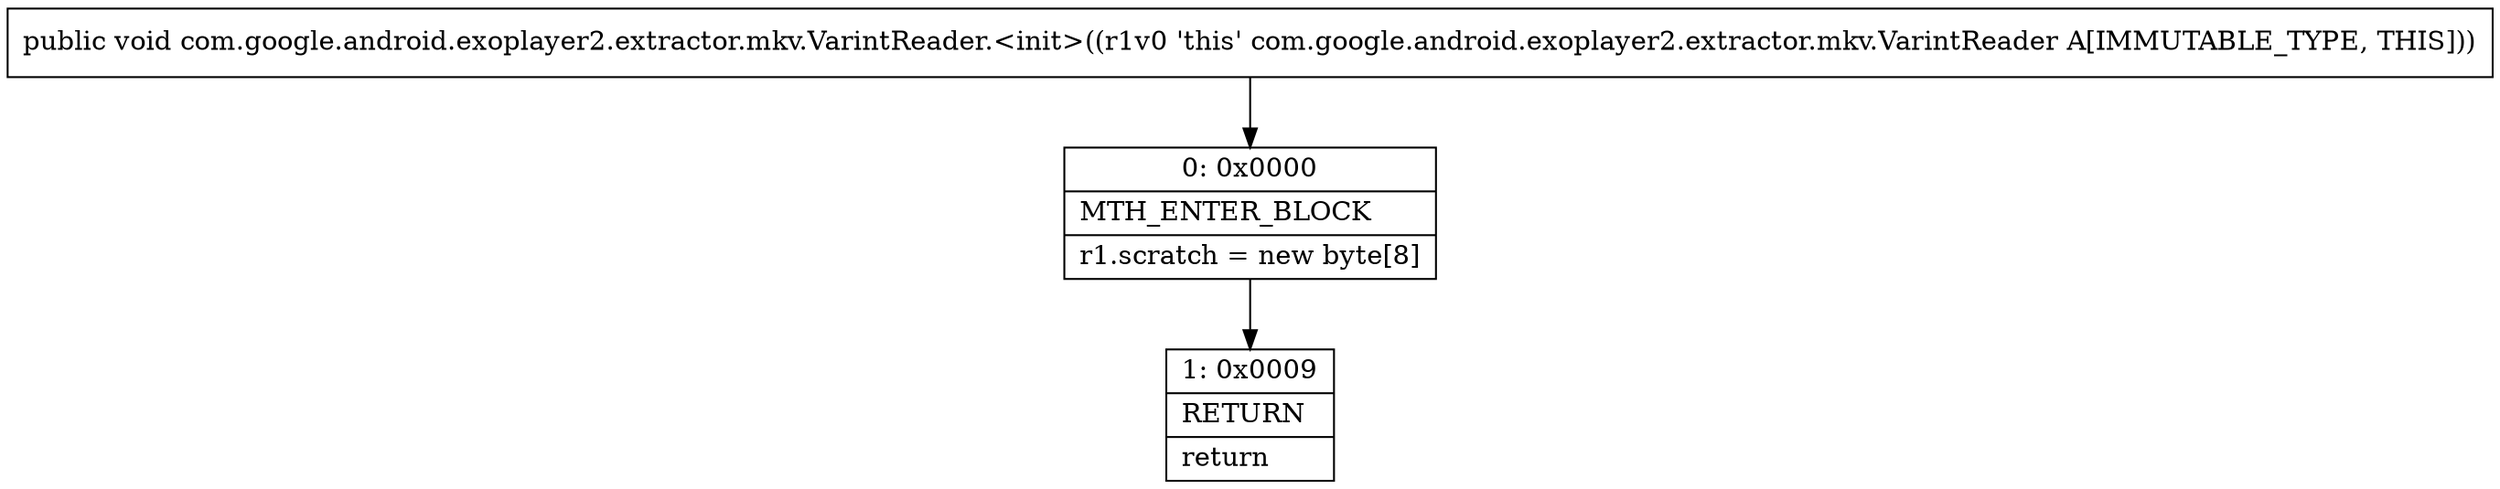 digraph "CFG forcom.google.android.exoplayer2.extractor.mkv.VarintReader.\<init\>()V" {
Node_0 [shape=record,label="{0\:\ 0x0000|MTH_ENTER_BLOCK\l|r1.scratch = new byte[8]\l}"];
Node_1 [shape=record,label="{1\:\ 0x0009|RETURN\l|return\l}"];
MethodNode[shape=record,label="{public void com.google.android.exoplayer2.extractor.mkv.VarintReader.\<init\>((r1v0 'this' com.google.android.exoplayer2.extractor.mkv.VarintReader A[IMMUTABLE_TYPE, THIS])) }"];
MethodNode -> Node_0;
Node_0 -> Node_1;
}

